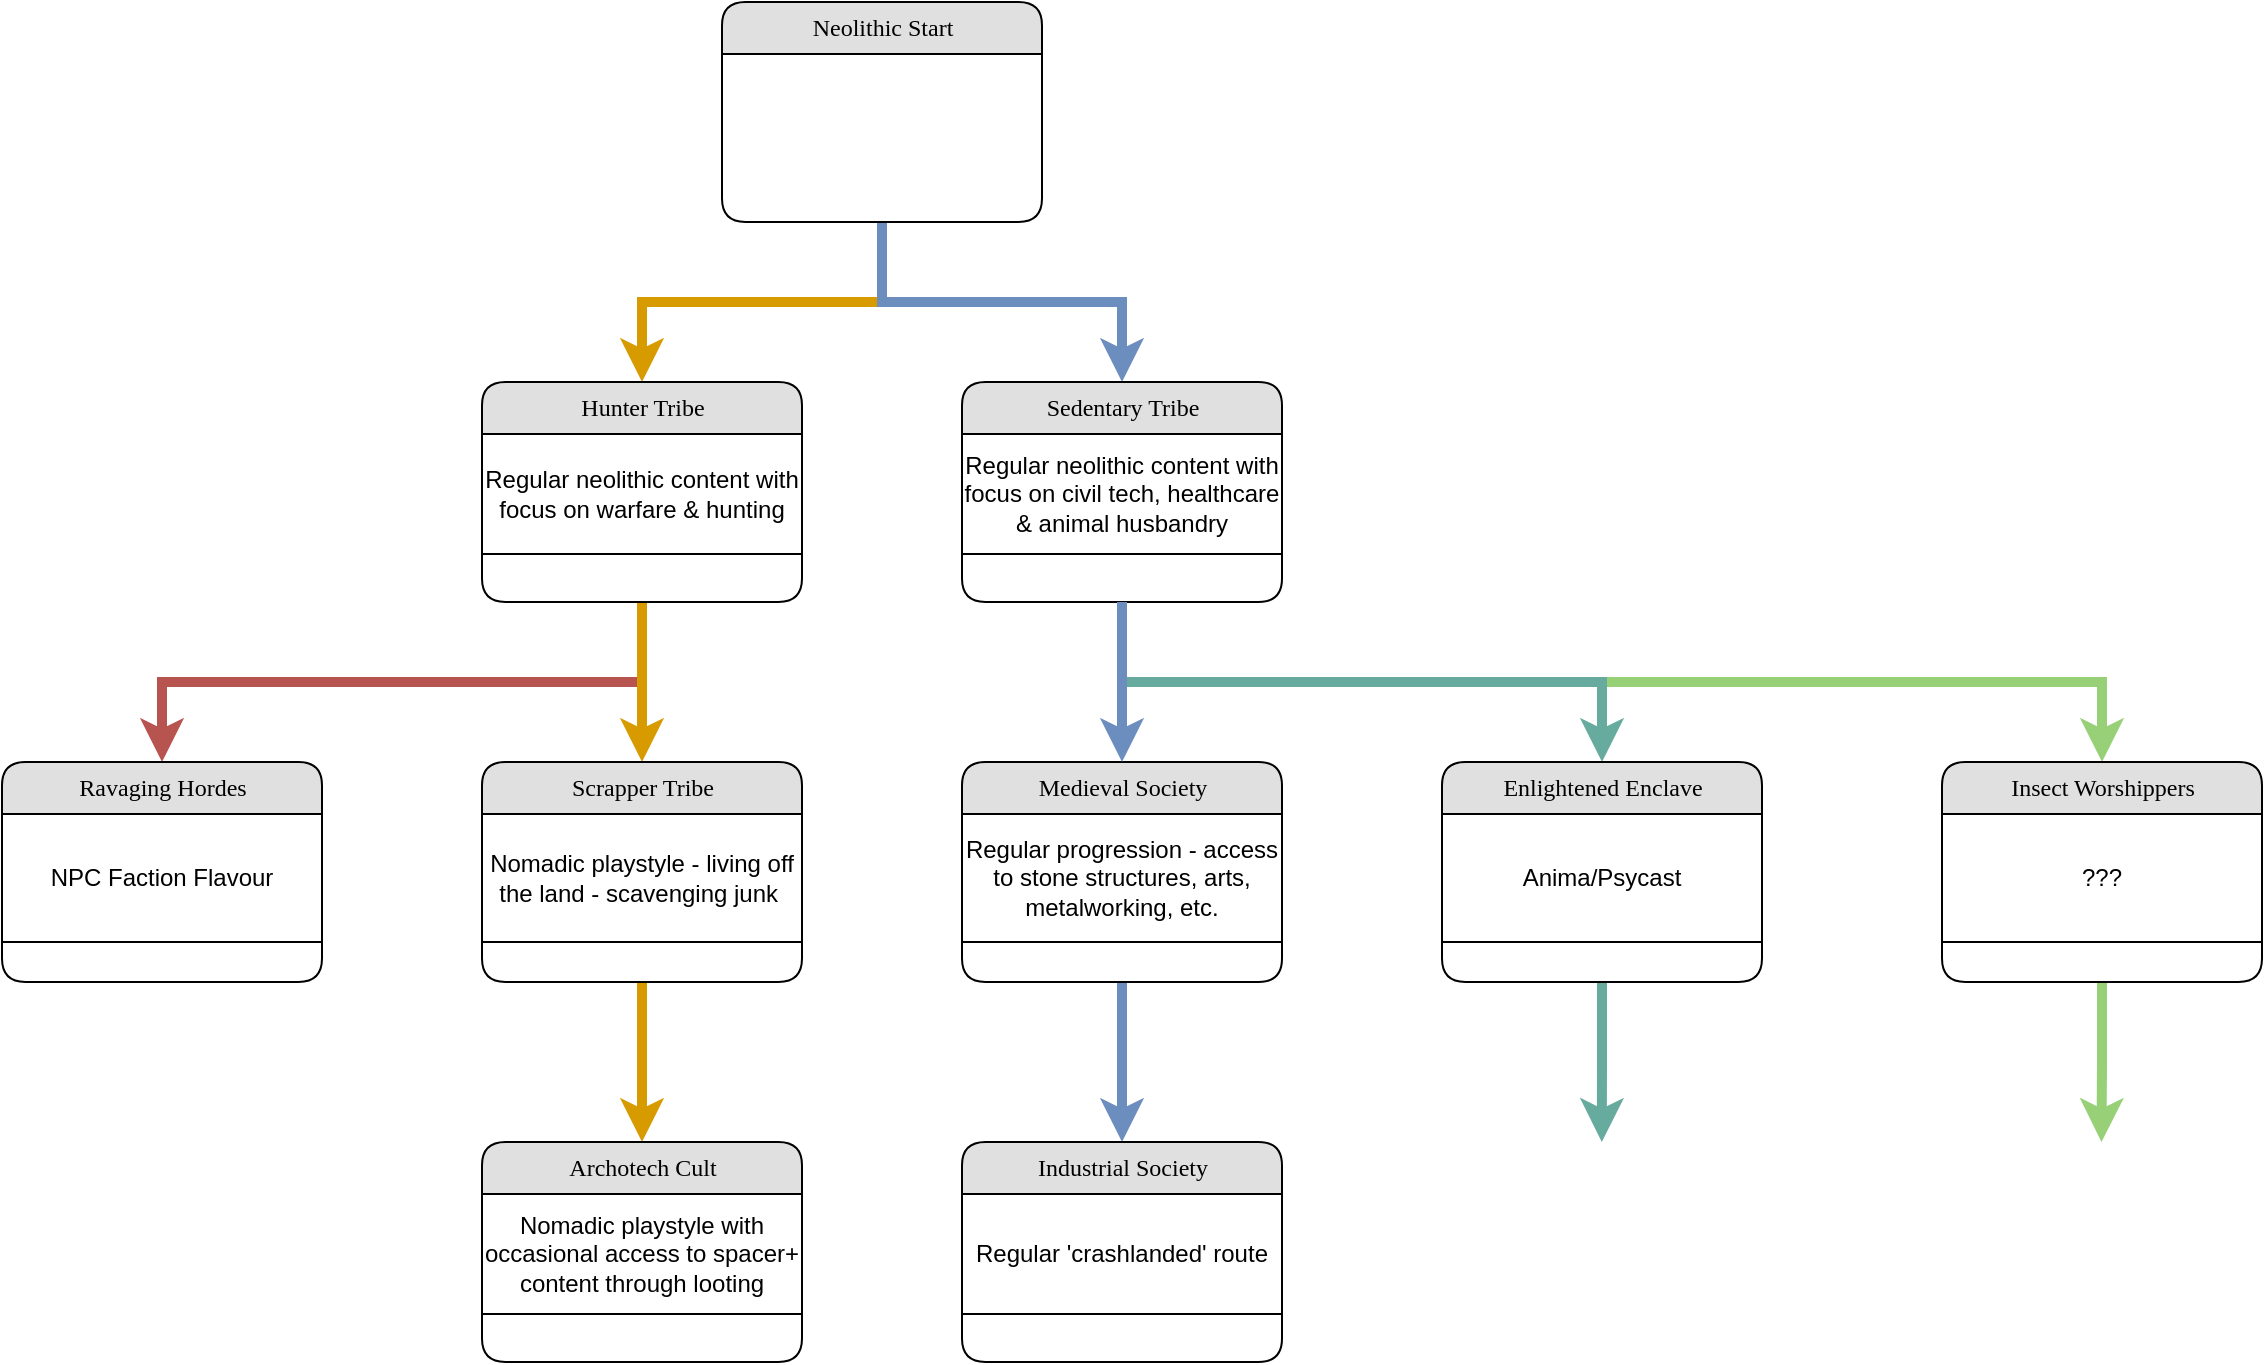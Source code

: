 <mxfile version="24.7.7" pages="2">
  <diagram name="Page-1" id="b520641d-4fe3-3701-9064-5fc419738815">
    <mxGraphModel dx="2451" dy="1788" grid="1" gridSize="10" guides="1" tooltips="1" connect="1" arrows="1" fold="1" page="1" pageScale="1" pageWidth="1100" pageHeight="850" background="none" math="0" shadow="0">
      <root>
        <mxCell id="0" />
        <mxCell id="1" parent="0" />
        <mxCell id="N0wZfw24Igy4qFA5nrtg-36" style="edgeStyle=orthogonalEdgeStyle;rounded=0;orthogonalLoop=1;jettySize=auto;html=1;exitX=0.5;exitY=1;exitDx=0;exitDy=0;strokeWidth=5;fillColor=#d5e8d4;strokeColor=#97D077;" edge="1" parent="1" source="N0wZfw24Igy4qFA5nrtg-2" target="N0wZfw24Igy4qFA5nrtg-34">
          <mxGeometry relative="1" as="geometry" />
        </mxCell>
        <mxCell id="N0wZfw24Igy4qFA5nrtg-7" style="edgeStyle=orthogonalEdgeStyle;rounded=0;orthogonalLoop=1;jettySize=auto;html=1;exitX=0.5;exitY=1;exitDx=0;exitDy=0;entryX=0.5;entryY=0;entryDx=0;entryDy=0;strokeWidth=5;fillColor=#ffe6cc;strokeColor=#d79b00;" edge="1" parent="1" source="cUS8VH8UwONtFn9sA2R1-51" target="N0wZfw24Igy4qFA5nrtg-1">
          <mxGeometry relative="1" as="geometry" />
        </mxCell>
        <mxCell id="N0wZfw24Igy4qFA5nrtg-8" style="edgeStyle=orthogonalEdgeStyle;rounded=0;orthogonalLoop=1;jettySize=auto;html=1;exitX=0.5;exitY=1;exitDx=0;exitDy=0;entryX=0.5;entryY=0;entryDx=0;entryDy=0;strokeWidth=5;fillColor=#dae8fc;strokeColor=#6c8ebf;" edge="1" parent="1" source="cUS8VH8UwONtFn9sA2R1-51" target="N0wZfw24Igy4qFA5nrtg-2">
          <mxGeometry relative="1" as="geometry" />
        </mxCell>
        <mxCell id="cUS8VH8UwONtFn9sA2R1-51" value="Neolithic Start" style="swimlane;html=1;fontStyle=0;childLayout=stackLayout;horizontal=1;startSize=26;fillColor=#e0e0e0;horizontalStack=0;resizeParent=1;resizeLast=0;collapsible=1;marginBottom=0;swimlaneFillColor=#ffffff;align=center;rounded=1;shadow=0;comic=0;labelBackgroundColor=none;strokeWidth=1;fontFamily=Verdana;fontSize=12" parent="1" vertex="1">
          <mxGeometry x="-120" y="-30" width="160" height="110" as="geometry">
            <mxRectangle x="-20" y="100" width="90" height="30" as="alternateBounds" />
          </mxGeometry>
        </mxCell>
        <mxCell id="N0wZfw24Igy4qFA5nrtg-11" style="edgeStyle=orthogonalEdgeStyle;rounded=0;orthogonalLoop=1;jettySize=auto;html=1;exitX=0.5;exitY=1;exitDx=0;exitDy=0;entryX=0.5;entryY=0;entryDx=0;entryDy=0;fillColor=#f8cecc;strokeColor=#b85450;strokeWidth=5;" edge="1" parent="1" source="N0wZfw24Igy4qFA5nrtg-1" target="N0wZfw24Igy4qFA5nrtg-4">
          <mxGeometry relative="1" as="geometry" />
        </mxCell>
        <mxCell id="N0wZfw24Igy4qFA5nrtg-12" style="edgeStyle=orthogonalEdgeStyle;rounded=0;orthogonalLoop=1;jettySize=auto;html=1;exitX=0.5;exitY=1;exitDx=0;exitDy=0;entryX=0.5;entryY=0;entryDx=0;entryDy=0;strokeWidth=5;fillColor=#ffe6cc;strokeColor=#d79b00;" edge="1" parent="1" source="N0wZfw24Igy4qFA5nrtg-1" target="N0wZfw24Igy4qFA5nrtg-3">
          <mxGeometry relative="1" as="geometry" />
        </mxCell>
        <mxCell id="N0wZfw24Igy4qFA5nrtg-1" value="Hunter Tribe" style="swimlane;html=1;fontStyle=0;childLayout=stackLayout;horizontal=1;startSize=26;fillColor=#e0e0e0;horizontalStack=0;resizeParent=1;resizeLast=0;collapsible=1;marginBottom=0;swimlaneFillColor=#ffffff;align=center;rounded=1;shadow=0;comic=0;labelBackgroundColor=none;strokeWidth=1;fontFamily=Verdana;fontSize=12" vertex="1" parent="1">
          <mxGeometry x="-240" y="160" width="160" height="110" as="geometry">
            <mxRectangle x="-20" y="100" width="90" height="30" as="alternateBounds" />
          </mxGeometry>
        </mxCell>
        <mxCell id="N0wZfw24Igy4qFA5nrtg-25" value="Regular neolithic content with focus on warfare &amp;amp; hunting" style="rounded=0;whiteSpace=wrap;html=1;" vertex="1" parent="N0wZfw24Igy4qFA5nrtg-1">
          <mxGeometry y="26" width="160" height="60" as="geometry" />
        </mxCell>
        <mxCell id="N0wZfw24Igy4qFA5nrtg-10" style="edgeStyle=orthogonalEdgeStyle;rounded=0;orthogonalLoop=1;jettySize=auto;html=1;exitX=0.5;exitY=1;exitDx=0;exitDy=0;strokeWidth=5;fillColor=#d5e8d4;strokeColor=#67AB9F;" edge="1" parent="1" source="N0wZfw24Igy4qFA5nrtg-2" target="N0wZfw24Igy4qFA5nrtg-6">
          <mxGeometry relative="1" as="geometry" />
        </mxCell>
        <mxCell id="N0wZfw24Igy4qFA5nrtg-2" value="Sedentary Tribe" style="swimlane;html=1;fontStyle=0;childLayout=stackLayout;horizontal=1;startSize=26;fillColor=#e0e0e0;horizontalStack=0;resizeParent=1;resizeLast=0;collapsible=1;marginBottom=0;swimlaneFillColor=#ffffff;align=center;rounded=1;shadow=0;comic=0;labelBackgroundColor=none;strokeWidth=1;fontFamily=Verdana;fontSize=12" vertex="1" parent="1">
          <mxGeometry y="160" width="160" height="110" as="geometry">
            <mxRectangle x="-20" y="100" width="90" height="30" as="alternateBounds" />
          </mxGeometry>
        </mxCell>
        <mxCell id="N0wZfw24Igy4qFA5nrtg-26" value="Regular neolithic content with focus on civil tech, healthcare &amp;amp; animal husbandry" style="rounded=0;whiteSpace=wrap;html=1;" vertex="1" parent="N0wZfw24Igy4qFA5nrtg-2">
          <mxGeometry y="26" width="160" height="60" as="geometry" />
        </mxCell>
        <mxCell id="N0wZfw24Igy4qFA5nrtg-14" style="edgeStyle=orthogonalEdgeStyle;rounded=0;orthogonalLoop=1;jettySize=auto;html=1;exitX=0.5;exitY=1;exitDx=0;exitDy=0;entryX=0.5;entryY=0;entryDx=0;entryDy=0;strokeWidth=5;fillColor=#ffe6cc;strokeColor=#d79b00;" edge="1" parent="1" source="N0wZfw24Igy4qFA5nrtg-3" target="N0wZfw24Igy4qFA5nrtg-13">
          <mxGeometry relative="1" as="geometry" />
        </mxCell>
        <mxCell id="N0wZfw24Igy4qFA5nrtg-3" value="Scrapper Tribe" style="swimlane;html=1;fontStyle=0;childLayout=stackLayout;horizontal=1;startSize=26;fillColor=#e0e0e0;horizontalStack=0;resizeParent=1;resizeLast=0;collapsible=1;marginBottom=0;swimlaneFillColor=#ffffff;align=center;rounded=1;shadow=0;comic=0;labelBackgroundColor=none;strokeWidth=1;fontFamily=Verdana;fontSize=12" vertex="1" parent="1">
          <mxGeometry x="-240" y="350" width="160" height="110" as="geometry">
            <mxRectangle x="-20" y="100" width="90" height="30" as="alternateBounds" />
          </mxGeometry>
        </mxCell>
        <mxCell id="N0wZfw24Igy4qFA5nrtg-23" value="Nomadic playstyle - living off the land - scavenging junk&amp;nbsp;" style="rounded=0;whiteSpace=wrap;html=1;" vertex="1" parent="N0wZfw24Igy4qFA5nrtg-3">
          <mxGeometry y="26" width="160" height="64" as="geometry" />
        </mxCell>
        <mxCell id="N0wZfw24Igy4qFA5nrtg-4" value="Ravaging Hordes" style="swimlane;html=1;fontStyle=0;childLayout=stackLayout;horizontal=1;startSize=26;fillColor=#e0e0e0;horizontalStack=0;resizeParent=1;resizeLast=0;collapsible=1;marginBottom=0;swimlaneFillColor=#ffffff;align=center;rounded=1;shadow=0;comic=0;labelBackgroundColor=none;strokeWidth=1;fontFamily=Verdana;fontSize=12" vertex="1" parent="1">
          <mxGeometry x="-480" y="350" width="160" height="110" as="geometry">
            <mxRectangle x="-20" y="100" width="90" height="30" as="alternateBounds" />
          </mxGeometry>
        </mxCell>
        <mxCell id="N0wZfw24Igy4qFA5nrtg-17" value="NPC Faction Flavour" style="rounded=0;whiteSpace=wrap;html=1;" vertex="1" parent="N0wZfw24Igy4qFA5nrtg-4">
          <mxGeometry y="26" width="160" height="64" as="geometry" />
        </mxCell>
        <mxCell id="N0wZfw24Igy4qFA5nrtg-16" style="edgeStyle=orthogonalEdgeStyle;rounded=0;orthogonalLoop=1;jettySize=auto;html=1;exitX=0.5;exitY=1;exitDx=0;exitDy=0;entryX=0.5;entryY=0;entryDx=0;entryDy=0;strokeWidth=5;fillColor=#dae8fc;strokeColor=#6c8ebf;" edge="1" parent="1" source="N0wZfw24Igy4qFA5nrtg-5" target="N0wZfw24Igy4qFA5nrtg-15">
          <mxGeometry relative="1" as="geometry" />
        </mxCell>
        <mxCell id="N0wZfw24Igy4qFA5nrtg-5" value="Medieval Society" style="swimlane;html=1;fontStyle=0;childLayout=stackLayout;horizontal=1;startSize=26;fillColor=#e0e0e0;horizontalStack=0;resizeParent=1;resizeLast=0;collapsible=1;marginBottom=0;swimlaneFillColor=#ffffff;align=center;rounded=1;shadow=0;comic=0;labelBackgroundColor=none;strokeWidth=1;fontFamily=Verdana;fontSize=12" vertex="1" parent="1">
          <mxGeometry y="350" width="160" height="110" as="geometry">
            <mxRectangle x="-20" y="100" width="90" height="30" as="alternateBounds" />
          </mxGeometry>
        </mxCell>
        <mxCell id="N0wZfw24Igy4qFA5nrtg-24" value="Regular progression - access to stone structures, arts, metalworking, etc." style="rounded=0;whiteSpace=wrap;html=1;" vertex="1" parent="N0wZfw24Igy4qFA5nrtg-5">
          <mxGeometry y="26" width="160" height="64" as="geometry" />
        </mxCell>
        <mxCell id="N0wZfw24Igy4qFA5nrtg-20" style="edgeStyle=orthogonalEdgeStyle;rounded=0;orthogonalLoop=1;jettySize=auto;html=1;exitX=0.5;exitY=1;exitDx=0;exitDy=0;strokeWidth=5;fillColor=#d5e8d4;strokeColor=#67AB9F;" edge="1" parent="1" source="N0wZfw24Igy4qFA5nrtg-6">
          <mxGeometry relative="1" as="geometry">
            <mxPoint x="319.895" y="540" as="targetPoint" />
          </mxGeometry>
        </mxCell>
        <mxCell id="N0wZfw24Igy4qFA5nrtg-6" value="Enlightened Enclave" style="swimlane;html=1;fontStyle=0;childLayout=stackLayout;horizontal=1;startSize=26;fillColor=#e0e0e0;horizontalStack=0;resizeParent=1;resizeLast=0;collapsible=1;marginBottom=0;swimlaneFillColor=#ffffff;align=center;rounded=1;shadow=0;comic=0;labelBackgroundColor=none;strokeWidth=1;fontFamily=Verdana;fontSize=12" vertex="1" parent="1">
          <mxGeometry x="240" y="350" width="160" height="110" as="geometry">
            <mxRectangle x="-20" y="100" width="90" height="30" as="alternateBounds" />
          </mxGeometry>
        </mxCell>
        <mxCell id="N0wZfw24Igy4qFA5nrtg-19" value="Anima/Psycast" style="rounded=0;whiteSpace=wrap;html=1;" vertex="1" parent="N0wZfw24Igy4qFA5nrtg-6">
          <mxGeometry y="26" width="160" height="64" as="geometry" />
        </mxCell>
        <mxCell id="N0wZfw24Igy4qFA5nrtg-13" value="Archotech Cult" style="swimlane;html=1;fontStyle=0;childLayout=stackLayout;horizontal=1;startSize=26;fillColor=#e0e0e0;horizontalStack=0;resizeParent=1;resizeLast=0;collapsible=1;marginBottom=0;swimlaneFillColor=#ffffff;align=center;rounded=1;shadow=0;comic=0;labelBackgroundColor=none;strokeWidth=1;fontFamily=Verdana;fontSize=12" vertex="1" parent="1">
          <mxGeometry x="-240" y="540" width="160" height="110" as="geometry">
            <mxRectangle x="-20" y="100" width="90" height="30" as="alternateBounds" />
          </mxGeometry>
        </mxCell>
        <mxCell id="N0wZfw24Igy4qFA5nrtg-29" value="Nomadic playstyle with occasional access to spacer+ content through looting" style="rounded=0;whiteSpace=wrap;html=1;" vertex="1" parent="N0wZfw24Igy4qFA5nrtg-13">
          <mxGeometry y="26" width="160" height="60" as="geometry" />
        </mxCell>
        <mxCell id="N0wZfw24Igy4qFA5nrtg-15" value="Industrial Society" style="swimlane;html=1;fontStyle=0;childLayout=stackLayout;horizontal=1;startSize=26;fillColor=#e0e0e0;horizontalStack=0;resizeParent=1;resizeLast=0;collapsible=1;marginBottom=0;swimlaneFillColor=#ffffff;align=center;rounded=1;shadow=0;comic=0;labelBackgroundColor=none;strokeWidth=1;fontFamily=Verdana;fontSize=12" vertex="1" parent="1">
          <mxGeometry y="540" width="160" height="110" as="geometry">
            <mxRectangle x="-20" y="100" width="90" height="30" as="alternateBounds" />
          </mxGeometry>
        </mxCell>
        <mxCell id="N0wZfw24Igy4qFA5nrtg-28" value="Regular &#39;crashlanded&#39; route" style="rounded=0;whiteSpace=wrap;html=1;" vertex="1" parent="N0wZfw24Igy4qFA5nrtg-15">
          <mxGeometry y="26" width="160" height="60" as="geometry" />
        </mxCell>
        <mxCell id="N0wZfw24Igy4qFA5nrtg-9" style="edgeStyle=orthogonalEdgeStyle;rounded=0;orthogonalLoop=1;jettySize=auto;html=1;exitX=0.5;exitY=1;exitDx=0;exitDy=0;entryX=0.5;entryY=0;entryDx=0;entryDy=0;strokeWidth=5;fillColor=#dae8fc;strokeColor=#6c8ebf;" edge="1" parent="1" source="N0wZfw24Igy4qFA5nrtg-2" target="N0wZfw24Igy4qFA5nrtg-5">
          <mxGeometry relative="1" as="geometry" />
        </mxCell>
        <mxCell id="N0wZfw24Igy4qFA5nrtg-37" style="edgeStyle=orthogonalEdgeStyle;rounded=0;orthogonalLoop=1;jettySize=auto;html=1;exitX=0.5;exitY=1;exitDx=0;exitDy=0;strokeWidth=5;fillColor=#d5e8d4;strokeColor=#97D077;" edge="1" parent="1" source="N0wZfw24Igy4qFA5nrtg-34">
          <mxGeometry relative="1" as="geometry">
            <mxPoint x="569.737" y="540" as="targetPoint" />
          </mxGeometry>
        </mxCell>
        <mxCell id="N0wZfw24Igy4qFA5nrtg-34" value="Insect Worshippers" style="swimlane;html=1;fontStyle=0;childLayout=stackLayout;horizontal=1;startSize=26;fillColor=#e0e0e0;horizontalStack=0;resizeParent=1;resizeLast=0;collapsible=1;marginBottom=0;swimlaneFillColor=#ffffff;align=center;rounded=1;shadow=0;comic=0;labelBackgroundColor=none;strokeWidth=1;fontFamily=Verdana;fontSize=12" vertex="1" parent="1">
          <mxGeometry x="490" y="350" width="160" height="110" as="geometry">
            <mxRectangle x="-20" y="100" width="90" height="30" as="alternateBounds" />
          </mxGeometry>
        </mxCell>
        <mxCell id="N0wZfw24Igy4qFA5nrtg-35" value="???" style="rounded=0;whiteSpace=wrap;html=1;" vertex="1" parent="N0wZfw24Igy4qFA5nrtg-34">
          <mxGeometry y="26" width="160" height="64" as="geometry" />
        </mxCell>
      </root>
    </mxGraphModel>
  </diagram>
  <diagram id="ecJ959xi4eK4GmRA1fdA" name="Page-2">
    <mxGraphModel dx="2915" dy="1500" grid="1" gridSize="10" guides="1" tooltips="1" connect="1" arrows="1" fold="1" page="1" pageScale="1" pageWidth="827" pageHeight="1169" math="0" shadow="0">
      <root>
        <mxCell id="0" />
        <mxCell id="1" parent="0" />
        <mxCell id="PFHwUtL4kDjzHoJvgJ2G-14" style="edgeStyle=orthogonalEdgeStyle;rounded=0;orthogonalLoop=1;jettySize=auto;html=1;exitX=1;exitY=0.5;exitDx=0;exitDy=0;entryX=0;entryY=0.5;entryDx=0;entryDy=0;" edge="1" parent="1" source="PFHwUtL4kDjzHoJvgJ2G-1" target="PFHwUtL4kDjzHoJvgJ2G-5">
          <mxGeometry relative="1" as="geometry" />
        </mxCell>
        <mxCell id="PFHwUtL4kDjzHoJvgJ2G-32" style="edgeStyle=orthogonalEdgeStyle;rounded=0;orthogonalLoop=1;jettySize=auto;html=1;exitX=0.5;exitY=0;exitDx=0;exitDy=0;entryX=0;entryY=0.5;entryDx=0;entryDy=0;" edge="1" parent="1" source="PFHwUtL4kDjzHoJvgJ2G-1" target="PFHwUtL4kDjzHoJvgJ2G-31">
          <mxGeometry relative="1" as="geometry" />
        </mxCell>
        <mxCell id="PFHwUtL4kDjzHoJvgJ2G-1" value="Tribal Societies" style="swimlane;html=1;fontStyle=0;childLayout=stackLayout;horizontal=1;startSize=26;fillColor=#f8cecc;horizontalStack=0;resizeParent=1;resizeLast=0;collapsible=1;marginBottom=0;swimlaneFillColor=#ffffff;align=center;rounded=1;shadow=0;comic=0;labelBackgroundColor=none;strokeWidth=1;fontFamily=Verdana;fontSize=12;strokeColor=#b85450;" vertex="1" parent="1">
          <mxGeometry x="-640" y="450" width="160" height="110" as="geometry">
            <mxRectangle x="-20" y="100" width="90" height="30" as="alternateBounds" />
          </mxGeometry>
        </mxCell>
        <mxCell id="PFHwUtL4kDjzHoJvgJ2G-11" style="edgeStyle=orthogonalEdgeStyle;rounded=0;orthogonalLoop=1;jettySize=auto;html=1;exitX=0.5;exitY=0;exitDx=0;exitDy=0;entryX=0;entryY=0.5;entryDx=0;entryDy=0;" edge="1" parent="1" source="PFHwUtL4kDjzHoJvgJ2G-2" target="PFHwUtL4kDjzHoJvgJ2G-3">
          <mxGeometry relative="1" as="geometry" />
        </mxCell>
        <mxCell id="PFHwUtL4kDjzHoJvgJ2G-23" style="edgeStyle=orthogonalEdgeStyle;rounded=0;orthogonalLoop=1;jettySize=auto;html=1;exitX=0.5;exitY=1;exitDx=0;exitDy=0;entryX=0;entryY=0.5;entryDx=0;entryDy=0;" edge="1" parent="1" source="PFHwUtL4kDjzHoJvgJ2G-2" target="PFHwUtL4kDjzHoJvgJ2G-22">
          <mxGeometry relative="1" as="geometry" />
        </mxCell>
        <mxCell id="PFHwUtL4kDjzHoJvgJ2G-37" style="edgeStyle=orthogonalEdgeStyle;rounded=0;orthogonalLoop=1;jettySize=auto;html=1;exitX=0.5;exitY=1;exitDx=0;exitDy=0;entryX=0;entryY=0.5;entryDx=0;entryDy=0;" edge="1" parent="1" source="PFHwUtL4kDjzHoJvgJ2G-2" target="PFHwUtL4kDjzHoJvgJ2G-34">
          <mxGeometry relative="1" as="geometry" />
        </mxCell>
        <mxCell id="PFHwUtL4kDjzHoJvgJ2G-40" style="edgeStyle=orthogonalEdgeStyle;rounded=0;orthogonalLoop=1;jettySize=auto;html=1;exitX=0.5;exitY=1;exitDx=0;exitDy=0;entryX=0;entryY=0.5;entryDx=0;entryDy=0;" edge="1" parent="1" source="PFHwUtL4kDjzHoJvgJ2G-2" target="PFHwUtL4kDjzHoJvgJ2G-39">
          <mxGeometry relative="1" as="geometry" />
        </mxCell>
        <mxCell id="PFHwUtL4kDjzHoJvgJ2G-46" style="edgeStyle=orthogonalEdgeStyle;rounded=0;orthogonalLoop=1;jettySize=auto;html=1;exitX=1;exitY=0.5;exitDx=0;exitDy=0;entryX=0;entryY=0.5;entryDx=0;entryDy=0;" edge="1" parent="1" source="PFHwUtL4kDjzHoJvgJ2G-2" target="PFHwUtL4kDjzHoJvgJ2G-45">
          <mxGeometry relative="1" as="geometry" />
        </mxCell>
        <mxCell id="PFHwUtL4kDjzHoJvgJ2G-2" value="Smithing" style="swimlane;html=1;fontStyle=0;childLayout=stackLayout;horizontal=1;startSize=26;fillColor=#ffe6cc;horizontalStack=0;resizeParent=1;resizeLast=0;collapsible=1;marginBottom=0;swimlaneFillColor=#ffffff;align=center;rounded=1;shadow=0;comic=0;labelBackgroundColor=none;strokeWidth=1;fontFamily=Verdana;fontSize=12;strokeColor=#d79b00;" vertex="1" parent="1">
          <mxGeometry x="800" y="450" width="160" height="110" as="geometry">
            <mxRectangle x="-20" y="100" width="90" height="30" as="alternateBounds" />
          </mxGeometry>
        </mxCell>
        <mxCell id="PFHwUtL4kDjzHoJvgJ2G-3" value="Complex Furniture" style="swimlane;html=1;fontStyle=0;childLayout=stackLayout;horizontal=1;startSize=26;fillColor=#ffe6cc;horizontalStack=0;resizeParent=1;resizeLast=0;collapsible=1;marginBottom=0;swimlaneFillColor=#ffffff;align=center;rounded=1;shadow=0;comic=0;labelBackgroundColor=none;strokeWidth=1;fontFamily=Verdana;fontSize=12;strokeColor=#d79b00;" vertex="1" parent="1">
          <mxGeometry x="1040" y="270" width="160" height="110" as="geometry">
            <mxRectangle x="-20" y="100" width="90" height="30" as="alternateBounds" />
          </mxGeometry>
        </mxCell>
        <mxCell id="PFHwUtL4kDjzHoJvgJ2G-10" style="edgeStyle=orthogonalEdgeStyle;rounded=0;orthogonalLoop=1;jettySize=auto;html=1;exitX=1;exitY=0.5;exitDx=0;exitDy=0;entryX=0;entryY=0.5;entryDx=0;entryDy=0;" edge="1" parent="1" source="PFHwUtL4kDjzHoJvgJ2G-4" target="PFHwUtL4kDjzHoJvgJ2G-3">
          <mxGeometry relative="1" as="geometry" />
        </mxCell>
        <mxCell id="PFHwUtL4kDjzHoJvgJ2G-21" style="edgeStyle=orthogonalEdgeStyle;rounded=0;orthogonalLoop=1;jettySize=auto;html=1;exitX=0.5;exitY=0;exitDx=0;exitDy=0;entryX=0;entryY=0.5;entryDx=0;entryDy=0;" edge="1" parent="1" source="PFHwUtL4kDjzHoJvgJ2G-4" target="PFHwUtL4kDjzHoJvgJ2G-15">
          <mxGeometry relative="1" as="geometry" />
        </mxCell>
        <mxCell id="PFHwUtL4kDjzHoJvgJ2G-4" value="Simple Furniture" style="swimlane;html=1;fontStyle=0;childLayout=stackLayout;horizontal=1;startSize=26;fillColor=#dae8fc;horizontalStack=0;resizeParent=1;resizeLast=0;collapsible=1;marginBottom=0;swimlaneFillColor=#ffffff;align=center;rounded=1;shadow=0;comic=0;labelBackgroundColor=none;strokeWidth=1;fontFamily=Verdana;fontSize=12;strokeColor=#6c8ebf;" vertex="1" parent="1">
          <mxGeometry x="80" y="270" width="160" height="110" as="geometry">
            <mxRectangle x="-20" y="100" width="90" height="30" as="alternateBounds" />
          </mxGeometry>
        </mxCell>
        <mxCell id="PFHwUtL4kDjzHoJvgJ2G-9" style="edgeStyle=orthogonalEdgeStyle;rounded=0;orthogonalLoop=1;jettySize=auto;html=1;exitX=0.5;exitY=0;exitDx=0;exitDy=0;entryX=0;entryY=0.5;entryDx=0;entryDy=0;" edge="1" parent="1" source="PFHwUtL4kDjzHoJvgJ2G-5" target="PFHwUtL4kDjzHoJvgJ2G-4">
          <mxGeometry relative="1" as="geometry" />
        </mxCell>
        <mxCell id="PFHwUtL4kDjzHoJvgJ2G-12" style="edgeStyle=orthogonalEdgeStyle;rounded=0;orthogonalLoop=1;jettySize=auto;html=1;exitX=1;exitY=0.5;exitDx=0;exitDy=0;entryX=0;entryY=0.5;entryDx=0;entryDy=0;" edge="1" parent="1" source="PFHwUtL4kDjzHoJvgJ2G-5" target="PFHwUtL4kDjzHoJvgJ2G-7">
          <mxGeometry relative="1" as="geometry" />
        </mxCell>
        <mxCell id="PFHwUtL4kDjzHoJvgJ2G-25" style="edgeStyle=orthogonalEdgeStyle;rounded=0;orthogonalLoop=1;jettySize=auto;html=1;exitX=0.5;exitY=1;exitDx=0;exitDy=0;entryX=0;entryY=0.5;entryDx=0;entryDy=0;" edge="1" parent="1" source="PFHwUtL4kDjzHoJvgJ2G-5" target="PFHwUtL4kDjzHoJvgJ2G-24">
          <mxGeometry relative="1" as="geometry" />
        </mxCell>
        <mxCell id="PFHwUtL4kDjzHoJvgJ2G-28" style="edgeStyle=orthogonalEdgeStyle;rounded=0;orthogonalLoop=1;jettySize=auto;html=1;exitX=0.5;exitY=1;exitDx=0;exitDy=0;entryX=0;entryY=0.5;entryDx=0;entryDy=0;" edge="1" parent="1" source="PFHwUtL4kDjzHoJvgJ2G-5" target="PFHwUtL4kDjzHoJvgJ2G-27">
          <mxGeometry relative="1" as="geometry" />
        </mxCell>
        <mxCell id="PFHwUtL4kDjzHoJvgJ2G-5" value="Tools" style="swimlane;html=1;fontStyle=0;childLayout=stackLayout;horizontal=1;startSize=26;fillColor=#e1d5e7;horizontalStack=0;resizeParent=1;resizeLast=0;collapsible=1;marginBottom=0;swimlaneFillColor=#ffffff;align=center;rounded=1;shadow=0;comic=0;labelBackgroundColor=none;strokeWidth=1;fontFamily=Verdana;fontSize=12;strokeColor=#9673a6;" vertex="1" parent="1">
          <mxGeometry x="-160" y="450" width="160" height="110" as="geometry">
            <mxRectangle x="-20" y="100" width="90" height="30" as="alternateBounds" />
          </mxGeometry>
        </mxCell>
        <mxCell id="PFHwUtL4kDjzHoJvgJ2G-13" style="edgeStyle=orthogonalEdgeStyle;rounded=0;orthogonalLoop=1;jettySize=auto;html=1;exitX=1;exitY=0.5;exitDx=0;exitDy=0;entryX=0;entryY=0.5;entryDx=0;entryDy=0;" edge="1" parent="1" source="PFHwUtL4kDjzHoJvgJ2G-7" target="PFHwUtL4kDjzHoJvgJ2G-2">
          <mxGeometry relative="1" as="geometry" />
        </mxCell>
        <mxCell id="PFHwUtL4kDjzHoJvgJ2G-7" value="Stonecutting" style="swimlane;html=1;fontStyle=0;childLayout=stackLayout;horizontal=1;startSize=26;fillColor=#f8cecc;horizontalStack=0;resizeParent=1;resizeLast=0;collapsible=1;marginBottom=0;swimlaneFillColor=#ffffff;align=center;rounded=1;shadow=0;comic=0;labelBackgroundColor=none;strokeWidth=1;fontFamily=Verdana;fontSize=12;strokeColor=#b85450;" vertex="1" parent="1">
          <mxGeometry x="320" y="450" width="160" height="110" as="geometry">
            <mxRectangle x="-20" y="100" width="90" height="30" as="alternateBounds" />
          </mxGeometry>
        </mxCell>
        <mxCell id="PFHwUtL4kDjzHoJvgJ2G-15" value="Passive Cooler" style="swimlane;html=1;fontStyle=0;childLayout=stackLayout;horizontal=1;startSize=26;fillColor=#f8cecc;horizontalStack=0;resizeParent=1;resizeLast=0;collapsible=1;marginBottom=0;swimlaneFillColor=#ffffff;align=center;rounded=1;shadow=0;comic=0;labelBackgroundColor=none;strokeWidth=1;fontFamily=Verdana;fontSize=12;strokeColor=#b85450;" vertex="1" parent="1">
          <mxGeometry x="320" y="90" width="160" height="110" as="geometry">
            <mxRectangle x="-20" y="100" width="90" height="30" as="alternateBounds" />
          </mxGeometry>
        </mxCell>
        <mxCell id="PFHwUtL4kDjzHoJvgJ2G-22" value="Complex Clothing" style="swimlane;html=1;fontStyle=0;childLayout=stackLayout;horizontal=1;startSize=26;fillColor=#ffe6cc;horizontalStack=0;resizeParent=1;resizeLast=0;collapsible=1;marginBottom=0;swimlaneFillColor=#ffffff;align=center;rounded=1;shadow=0;comic=0;labelBackgroundColor=none;strokeWidth=1;fontFamily=Verdana;fontSize=12;strokeColor=#d79b00;" vertex="1" parent="1">
          <mxGeometry x="1040" y="800" width="160" height="110" as="geometry">
            <mxRectangle x="-20" y="100" width="90" height="30" as="alternateBounds" />
          </mxGeometry>
        </mxCell>
        <mxCell id="PFHwUtL4kDjzHoJvgJ2G-26" style="edgeStyle=orthogonalEdgeStyle;rounded=0;orthogonalLoop=1;jettySize=auto;html=1;exitX=1;exitY=0.5;exitDx=0;exitDy=0;entryX=0;entryY=0.5;entryDx=0;entryDy=0;" edge="1" parent="1" source="PFHwUtL4kDjzHoJvgJ2G-24" target="PFHwUtL4kDjzHoJvgJ2G-22">
          <mxGeometry relative="1" as="geometry" />
        </mxCell>
        <mxCell id="PFHwUtL4kDjzHoJvgJ2G-36" style="edgeStyle=orthogonalEdgeStyle;rounded=0;orthogonalLoop=1;jettySize=auto;html=1;exitX=0.5;exitY=1;exitDx=0;exitDy=0;entryX=0;entryY=0.5;entryDx=0;entryDy=0;" edge="1" parent="1" source="PFHwUtL4kDjzHoJvgJ2G-24" target="PFHwUtL4kDjzHoJvgJ2G-35">
          <mxGeometry relative="1" as="geometry" />
        </mxCell>
        <mxCell id="PFHwUtL4kDjzHoJvgJ2G-43" style="edgeStyle=orthogonalEdgeStyle;rounded=0;orthogonalLoop=1;jettySize=auto;html=1;exitX=0.5;exitY=0;exitDx=0;exitDy=0;entryX=0;entryY=0.5;entryDx=0;entryDy=0;" edge="1" parent="1" source="PFHwUtL4kDjzHoJvgJ2G-24" target="PFHwUtL4kDjzHoJvgJ2G-42">
          <mxGeometry relative="1" as="geometry" />
        </mxCell>
        <mxCell id="PFHwUtL4kDjzHoJvgJ2G-24" value="Weaving" style="swimlane;html=1;fontStyle=0;childLayout=stackLayout;horizontal=1;startSize=26;fillColor=#d5e8d4;horizontalStack=0;resizeParent=1;resizeLast=0;collapsible=1;marginBottom=0;swimlaneFillColor=#ffffff;align=center;rounded=1;shadow=0;comic=0;labelBackgroundColor=none;strokeWidth=1;fontFamily=Verdana;fontSize=12;strokeColor=#82b366;" vertex="1" parent="1">
          <mxGeometry x="80" y="800" width="160" height="110" as="geometry">
            <mxRectangle x="-20" y="100" width="90" height="30" as="alternateBounds" />
          </mxGeometry>
        </mxCell>
        <mxCell id="PFHwUtL4kDjzHoJvgJ2G-30" style="edgeStyle=orthogonalEdgeStyle;rounded=0;orthogonalLoop=1;jettySize=auto;html=1;exitX=1;exitY=0.5;exitDx=0;exitDy=0;entryX=0;entryY=0.5;entryDx=0;entryDy=0;" edge="1" parent="1" source="PFHwUtL4kDjzHoJvgJ2G-27" target="PFHwUtL4kDjzHoJvgJ2G-29">
          <mxGeometry relative="1" as="geometry" />
        </mxCell>
        <mxCell id="PFHwUtL4kDjzHoJvgJ2G-27" value="Recurve Bow" style="swimlane;html=1;fontStyle=0;childLayout=stackLayout;horizontal=1;startSize=26;fillColor=#f8cecc;horizontalStack=0;resizeParent=1;resizeLast=0;collapsible=1;marginBottom=0;swimlaneFillColor=#ffffff;align=center;rounded=1;shadow=0;comic=0;labelBackgroundColor=none;strokeWidth=1;fontFamily=Verdana;fontSize=12;strokeColor=#b85450;" vertex="1" parent="1">
          <mxGeometry x="80" y="1150" width="160" height="110" as="geometry">
            <mxRectangle x="-20" y="100" width="90" height="30" as="alternateBounds" />
          </mxGeometry>
        </mxCell>
        <mxCell id="PFHwUtL4kDjzHoJvgJ2G-29" value="Great Bow" style="swimlane;html=1;fontStyle=0;childLayout=stackLayout;horizontal=1;startSize=26;fillColor=#ffe6cc;horizontalStack=0;resizeParent=1;resizeLast=0;collapsible=1;marginBottom=0;swimlaneFillColor=#ffffff;align=center;rounded=1;shadow=0;comic=0;labelBackgroundColor=none;strokeWidth=1;fontFamily=Verdana;fontSize=12;strokeColor=#d79b00;" vertex="1" parent="1">
          <mxGeometry x="550" y="1150" width="160" height="110" as="geometry">
            <mxRectangle x="-20" y="100" width="90" height="30" as="alternateBounds" />
          </mxGeometry>
        </mxCell>
        <mxCell id="PFHwUtL4kDjzHoJvgJ2G-33" style="edgeStyle=orthogonalEdgeStyle;rounded=0;orthogonalLoop=1;jettySize=auto;html=1;exitX=1;exitY=0.5;exitDx=0;exitDy=0;entryX=0;entryY=0.5;entryDx=0;entryDy=0;" edge="1" parent="1" source="PFHwUtL4kDjzHoJvgJ2G-31" target="PFHwUtL4kDjzHoJvgJ2G-15">
          <mxGeometry relative="1" as="geometry" />
        </mxCell>
        <mxCell id="PFHwUtL4kDjzHoJvgJ2G-31" value="Pemmican" style="swimlane;html=1;fontStyle=0;childLayout=stackLayout;horizontal=1;startSize=26;fillColor=#f8cecc;horizontalStack=0;resizeParent=1;resizeLast=0;collapsible=1;marginBottom=0;swimlaneFillColor=#ffffff;align=center;rounded=1;shadow=0;comic=0;labelBackgroundColor=none;strokeWidth=1;fontFamily=Verdana;fontSize=12;strokeColor=#b85450;" vertex="1" parent="1">
          <mxGeometry x="-160" y="90" width="160" height="110" as="geometry">
            <mxRectangle x="-20" y="100" width="90" height="30" as="alternateBounds" />
          </mxGeometry>
        </mxCell>
        <mxCell id="PFHwUtL4kDjzHoJvgJ2G-48" style="edgeStyle=orthogonalEdgeStyle;rounded=0;orthogonalLoop=1;jettySize=auto;html=1;exitX=1;exitY=0.5;exitDx=0;exitDy=0;entryX=0;entryY=0.5;entryDx=0;entryDy=0;" edge="1" parent="1" source="PFHwUtL4kDjzHoJvgJ2G-34" target="PFHwUtL4kDjzHoJvgJ2G-47">
          <mxGeometry relative="1" as="geometry" />
        </mxCell>
        <mxCell id="PFHwUtL4kDjzHoJvgJ2G-34" value="Plate Armor" style="swimlane;html=1;fontStyle=0;childLayout=stackLayout;horizontal=1;startSize=26;fillColor=#ffe6cc;horizontalStack=0;resizeParent=1;resizeLast=0;collapsible=1;marginBottom=0;swimlaneFillColor=#ffffff;align=center;rounded=1;shadow=0;comic=0;labelBackgroundColor=none;strokeWidth=1;fontFamily=Verdana;fontSize=12;strokeColor=#d79b00;" vertex="1" parent="1">
          <mxGeometry x="1040" y="980" width="160" height="110" as="geometry">
            <mxRectangle x="-20" y="100" width="90" height="30" as="alternateBounds" />
          </mxGeometry>
        </mxCell>
        <mxCell id="PFHwUtL4kDjzHoJvgJ2G-38" style="edgeStyle=orthogonalEdgeStyle;rounded=0;orthogonalLoop=1;jettySize=auto;html=1;exitX=1;exitY=0.5;exitDx=0;exitDy=0;entryX=0;entryY=0.5;entryDx=0;entryDy=0;" edge="1" parent="1" source="PFHwUtL4kDjzHoJvgJ2G-35" target="PFHwUtL4kDjzHoJvgJ2G-34">
          <mxGeometry relative="1" as="geometry" />
        </mxCell>
        <mxCell id="PFHwUtL4kDjzHoJvgJ2G-35" value="Tanning" style="swimlane;html=1;fontStyle=0;childLayout=stackLayout;horizontal=1;startSize=26;fillColor=#d5e8d4;horizontalStack=0;resizeParent=1;resizeLast=0;collapsible=1;marginBottom=0;swimlaneFillColor=#ffffff;align=center;rounded=1;shadow=0;comic=0;labelBackgroundColor=none;strokeWidth=1;fontFamily=Verdana;fontSize=12;strokeColor=#82b366;" vertex="1" parent="1">
          <mxGeometry x="550" y="980" width="160" height="110" as="geometry">
            <mxRectangle x="-20" y="100" width="90" height="30" as="alternateBounds" />
          </mxGeometry>
        </mxCell>
        <mxCell id="PFHwUtL4kDjzHoJvgJ2G-49" style="edgeStyle=orthogonalEdgeStyle;rounded=0;orthogonalLoop=1;jettySize=auto;html=1;exitX=1;exitY=0.5;exitDx=0;exitDy=0;entryX=0;entryY=0.5;entryDx=0;entryDy=0;" edge="1" parent="1" source="PFHwUtL4kDjzHoJvgJ2G-39" target="PFHwUtL4kDjzHoJvgJ2G-47">
          <mxGeometry relative="1" as="geometry" />
        </mxCell>
        <mxCell id="PFHwUtL4kDjzHoJvgJ2G-39" value="Long Blades" style="swimlane;html=1;fontStyle=0;childLayout=stackLayout;horizontal=1;startSize=26;fillColor=#ffe6cc;horizontalStack=0;resizeParent=1;resizeLast=0;collapsible=1;marginBottom=0;swimlaneFillColor=#ffffff;align=center;rounded=1;shadow=0;comic=0;labelBackgroundColor=none;strokeWidth=1;fontFamily=Verdana;fontSize=12;strokeColor=#d79b00;" vertex="1" parent="1">
          <mxGeometry x="1040" y="1150" width="160" height="110" as="geometry">
            <mxRectangle x="-20" y="100" width="90" height="30" as="alternateBounds" />
          </mxGeometry>
        </mxCell>
        <mxCell id="PFHwUtL4kDjzHoJvgJ2G-41" value="Royal Apparel" style="swimlane;html=1;fontStyle=0;childLayout=stackLayout;horizontal=1;startSize=26;fillColor=#ffe6cc;horizontalStack=0;resizeParent=1;resizeLast=0;collapsible=1;marginBottom=0;swimlaneFillColor=#ffffff;align=center;rounded=1;shadow=0;comic=0;labelBackgroundColor=none;strokeWidth=1;fontFamily=Verdana;fontSize=12;strokeColor=#d79b00;" vertex="1" parent="1">
          <mxGeometry x="1040" y="620" width="160" height="110" as="geometry">
            <mxRectangle x="-20" y="100" width="90" height="30" as="alternateBounds" />
          </mxGeometry>
        </mxCell>
        <mxCell id="PFHwUtL4kDjzHoJvgJ2G-44" style="edgeStyle=orthogonalEdgeStyle;rounded=0;orthogonalLoop=1;jettySize=auto;html=1;exitX=1;exitY=0.5;exitDx=0;exitDy=0;entryX=0;entryY=0.5;entryDx=0;entryDy=0;" edge="1" parent="1" source="PFHwUtL4kDjzHoJvgJ2G-42" target="PFHwUtL4kDjzHoJvgJ2G-41">
          <mxGeometry relative="1" as="geometry" />
        </mxCell>
        <mxCell id="PFHwUtL4kDjzHoJvgJ2G-42" value="Noble Apparel" style="swimlane;html=1;fontStyle=0;childLayout=stackLayout;horizontal=1;startSize=26;fillColor=#ffe6cc;horizontalStack=0;resizeParent=1;resizeLast=0;collapsible=1;marginBottom=0;swimlaneFillColor=#ffffff;align=center;rounded=1;shadow=0;comic=0;labelBackgroundColor=none;strokeWidth=1;fontFamily=Verdana;fontSize=12;strokeColor=#d79b00;" vertex="1" parent="1">
          <mxGeometry x="550" y="620" width="160" height="110" as="geometry">
            <mxRectangle x="-20" y="100" width="90" height="30" as="alternateBounds" />
          </mxGeometry>
        </mxCell>
        <mxCell id="PFHwUtL4kDjzHoJvgJ2G-50" style="edgeStyle=orthogonalEdgeStyle;rounded=0;orthogonalLoop=1;jettySize=auto;html=1;exitX=0.5;exitY=1;exitDx=0;exitDy=0;entryX=0;entryY=0.5;entryDx=0;entryDy=0;" edge="1" parent="1" source="PFHwUtL4kDjzHoJvgJ2G-45" target="PFHwUtL4kDjzHoJvgJ2G-47">
          <mxGeometry relative="1" as="geometry" />
        </mxCell>
        <mxCell id="PFHwUtL4kDjzHoJvgJ2G-45" value="Engineering" style="swimlane;html=1;fontStyle=0;childLayout=stackLayout;horizontal=1;startSize=26;fillColor=#ffe6cc;horizontalStack=0;resizeParent=1;resizeLast=0;collapsible=1;marginBottom=0;swimlaneFillColor=#ffffff;align=center;rounded=1;shadow=0;comic=0;labelBackgroundColor=none;strokeWidth=1;fontFamily=Verdana;fontSize=12;strokeColor=#d79b00;" vertex="1" parent="1">
          <mxGeometry x="1280" y="450" width="160" height="110" as="geometry">
            <mxRectangle x="-20" y="100" width="90" height="30" as="alternateBounds" />
          </mxGeometry>
        </mxCell>
        <mxCell id="PFHwUtL4kDjzHoJvgJ2G-47" value="Blackpowder" style="swimlane;html=1;fontStyle=0;childLayout=stackLayout;horizontal=1;startSize=26;fillColor=#dae8fc;horizontalStack=0;resizeParent=1;resizeLast=0;collapsible=1;marginBottom=0;swimlaneFillColor=#ffffff;align=center;rounded=1;shadow=0;comic=0;labelBackgroundColor=none;strokeWidth=1;fontFamily=Verdana;fontSize=12;strokeColor=#6c8ebf;" vertex="1" parent="1">
          <mxGeometry x="1520" y="1059" width="160" height="110" as="geometry">
            <mxRectangle x="-20" y="100" width="90" height="30" as="alternateBounds" />
          </mxGeometry>
        </mxCell>
      </root>
    </mxGraphModel>
  </diagram>
</mxfile>
